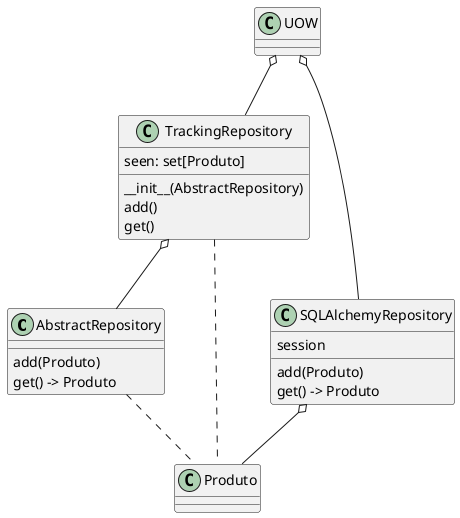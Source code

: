 @startuml

class AbstractRepository
{
    add(Produto)
    get() -> Produto
}

class TrackingRepository
{
    seen: set[Produto]
    __init__(AbstractRepository)
    add()
    get()
}

class Produto

class SQLAlchemyRepository
{
    session
    add(Produto)
    get() -> Produto
}

class UOW

AbstractRepository .. Produto
TrackingRepository .. Produto
SQLAlchemyRepository o-- Produto
TrackingRepository o-- AbstractRepository
UOW o-- SQLAlchemyRepository
UOW o-- TrackingRepository

@enduml